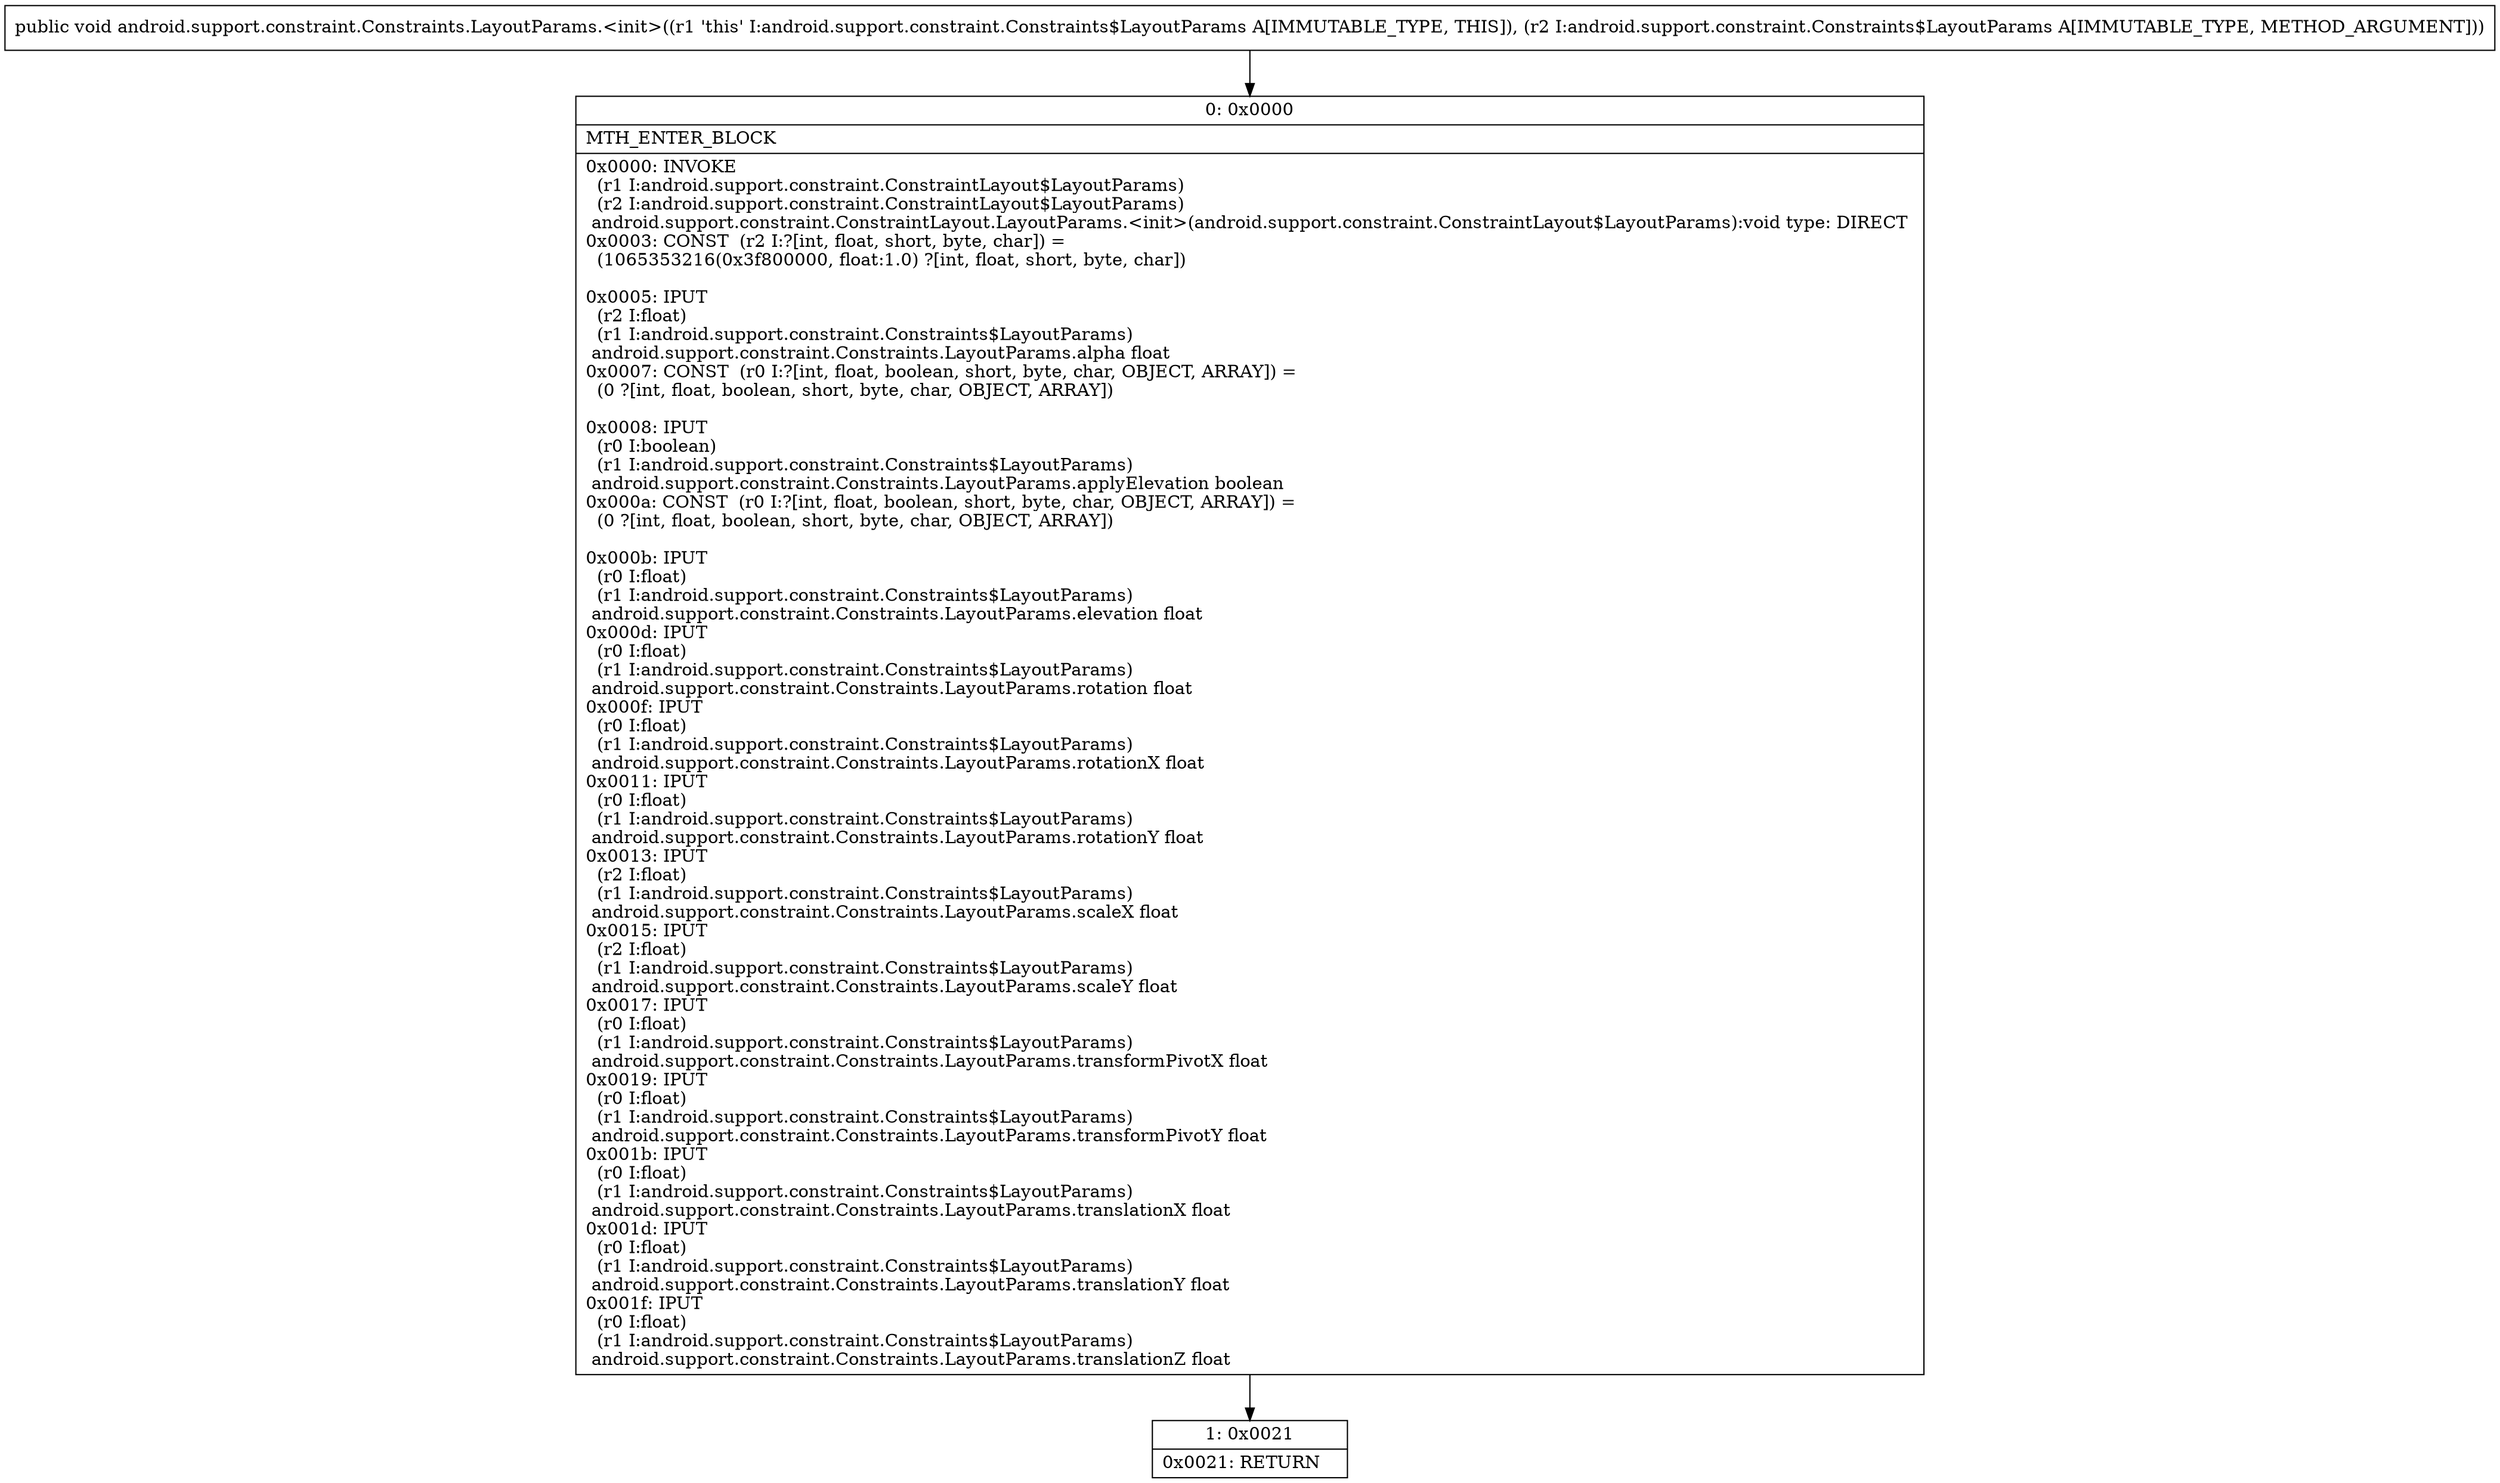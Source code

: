 digraph "CFG forandroid.support.constraint.Constraints.LayoutParams.\<init\>(Landroid\/support\/constraint\/Constraints$LayoutParams;)V" {
Node_0 [shape=record,label="{0\:\ 0x0000|MTH_ENTER_BLOCK\l|0x0000: INVOKE  \l  (r1 I:android.support.constraint.ConstraintLayout$LayoutParams)\l  (r2 I:android.support.constraint.ConstraintLayout$LayoutParams)\l android.support.constraint.ConstraintLayout.LayoutParams.\<init\>(android.support.constraint.ConstraintLayout$LayoutParams):void type: DIRECT \l0x0003: CONST  (r2 I:?[int, float, short, byte, char]) = \l  (1065353216(0x3f800000, float:1.0) ?[int, float, short, byte, char])\l \l0x0005: IPUT  \l  (r2 I:float)\l  (r1 I:android.support.constraint.Constraints$LayoutParams)\l android.support.constraint.Constraints.LayoutParams.alpha float \l0x0007: CONST  (r0 I:?[int, float, boolean, short, byte, char, OBJECT, ARRAY]) = \l  (0 ?[int, float, boolean, short, byte, char, OBJECT, ARRAY])\l \l0x0008: IPUT  \l  (r0 I:boolean)\l  (r1 I:android.support.constraint.Constraints$LayoutParams)\l android.support.constraint.Constraints.LayoutParams.applyElevation boolean \l0x000a: CONST  (r0 I:?[int, float, boolean, short, byte, char, OBJECT, ARRAY]) = \l  (0 ?[int, float, boolean, short, byte, char, OBJECT, ARRAY])\l \l0x000b: IPUT  \l  (r0 I:float)\l  (r1 I:android.support.constraint.Constraints$LayoutParams)\l android.support.constraint.Constraints.LayoutParams.elevation float \l0x000d: IPUT  \l  (r0 I:float)\l  (r1 I:android.support.constraint.Constraints$LayoutParams)\l android.support.constraint.Constraints.LayoutParams.rotation float \l0x000f: IPUT  \l  (r0 I:float)\l  (r1 I:android.support.constraint.Constraints$LayoutParams)\l android.support.constraint.Constraints.LayoutParams.rotationX float \l0x0011: IPUT  \l  (r0 I:float)\l  (r1 I:android.support.constraint.Constraints$LayoutParams)\l android.support.constraint.Constraints.LayoutParams.rotationY float \l0x0013: IPUT  \l  (r2 I:float)\l  (r1 I:android.support.constraint.Constraints$LayoutParams)\l android.support.constraint.Constraints.LayoutParams.scaleX float \l0x0015: IPUT  \l  (r2 I:float)\l  (r1 I:android.support.constraint.Constraints$LayoutParams)\l android.support.constraint.Constraints.LayoutParams.scaleY float \l0x0017: IPUT  \l  (r0 I:float)\l  (r1 I:android.support.constraint.Constraints$LayoutParams)\l android.support.constraint.Constraints.LayoutParams.transformPivotX float \l0x0019: IPUT  \l  (r0 I:float)\l  (r1 I:android.support.constraint.Constraints$LayoutParams)\l android.support.constraint.Constraints.LayoutParams.transformPivotY float \l0x001b: IPUT  \l  (r0 I:float)\l  (r1 I:android.support.constraint.Constraints$LayoutParams)\l android.support.constraint.Constraints.LayoutParams.translationX float \l0x001d: IPUT  \l  (r0 I:float)\l  (r1 I:android.support.constraint.Constraints$LayoutParams)\l android.support.constraint.Constraints.LayoutParams.translationY float \l0x001f: IPUT  \l  (r0 I:float)\l  (r1 I:android.support.constraint.Constraints$LayoutParams)\l android.support.constraint.Constraints.LayoutParams.translationZ float \l}"];
Node_1 [shape=record,label="{1\:\ 0x0021|0x0021: RETURN   \l}"];
MethodNode[shape=record,label="{public void android.support.constraint.Constraints.LayoutParams.\<init\>((r1 'this' I:android.support.constraint.Constraints$LayoutParams A[IMMUTABLE_TYPE, THIS]), (r2 I:android.support.constraint.Constraints$LayoutParams A[IMMUTABLE_TYPE, METHOD_ARGUMENT])) }"];
MethodNode -> Node_0;
Node_0 -> Node_1;
}

